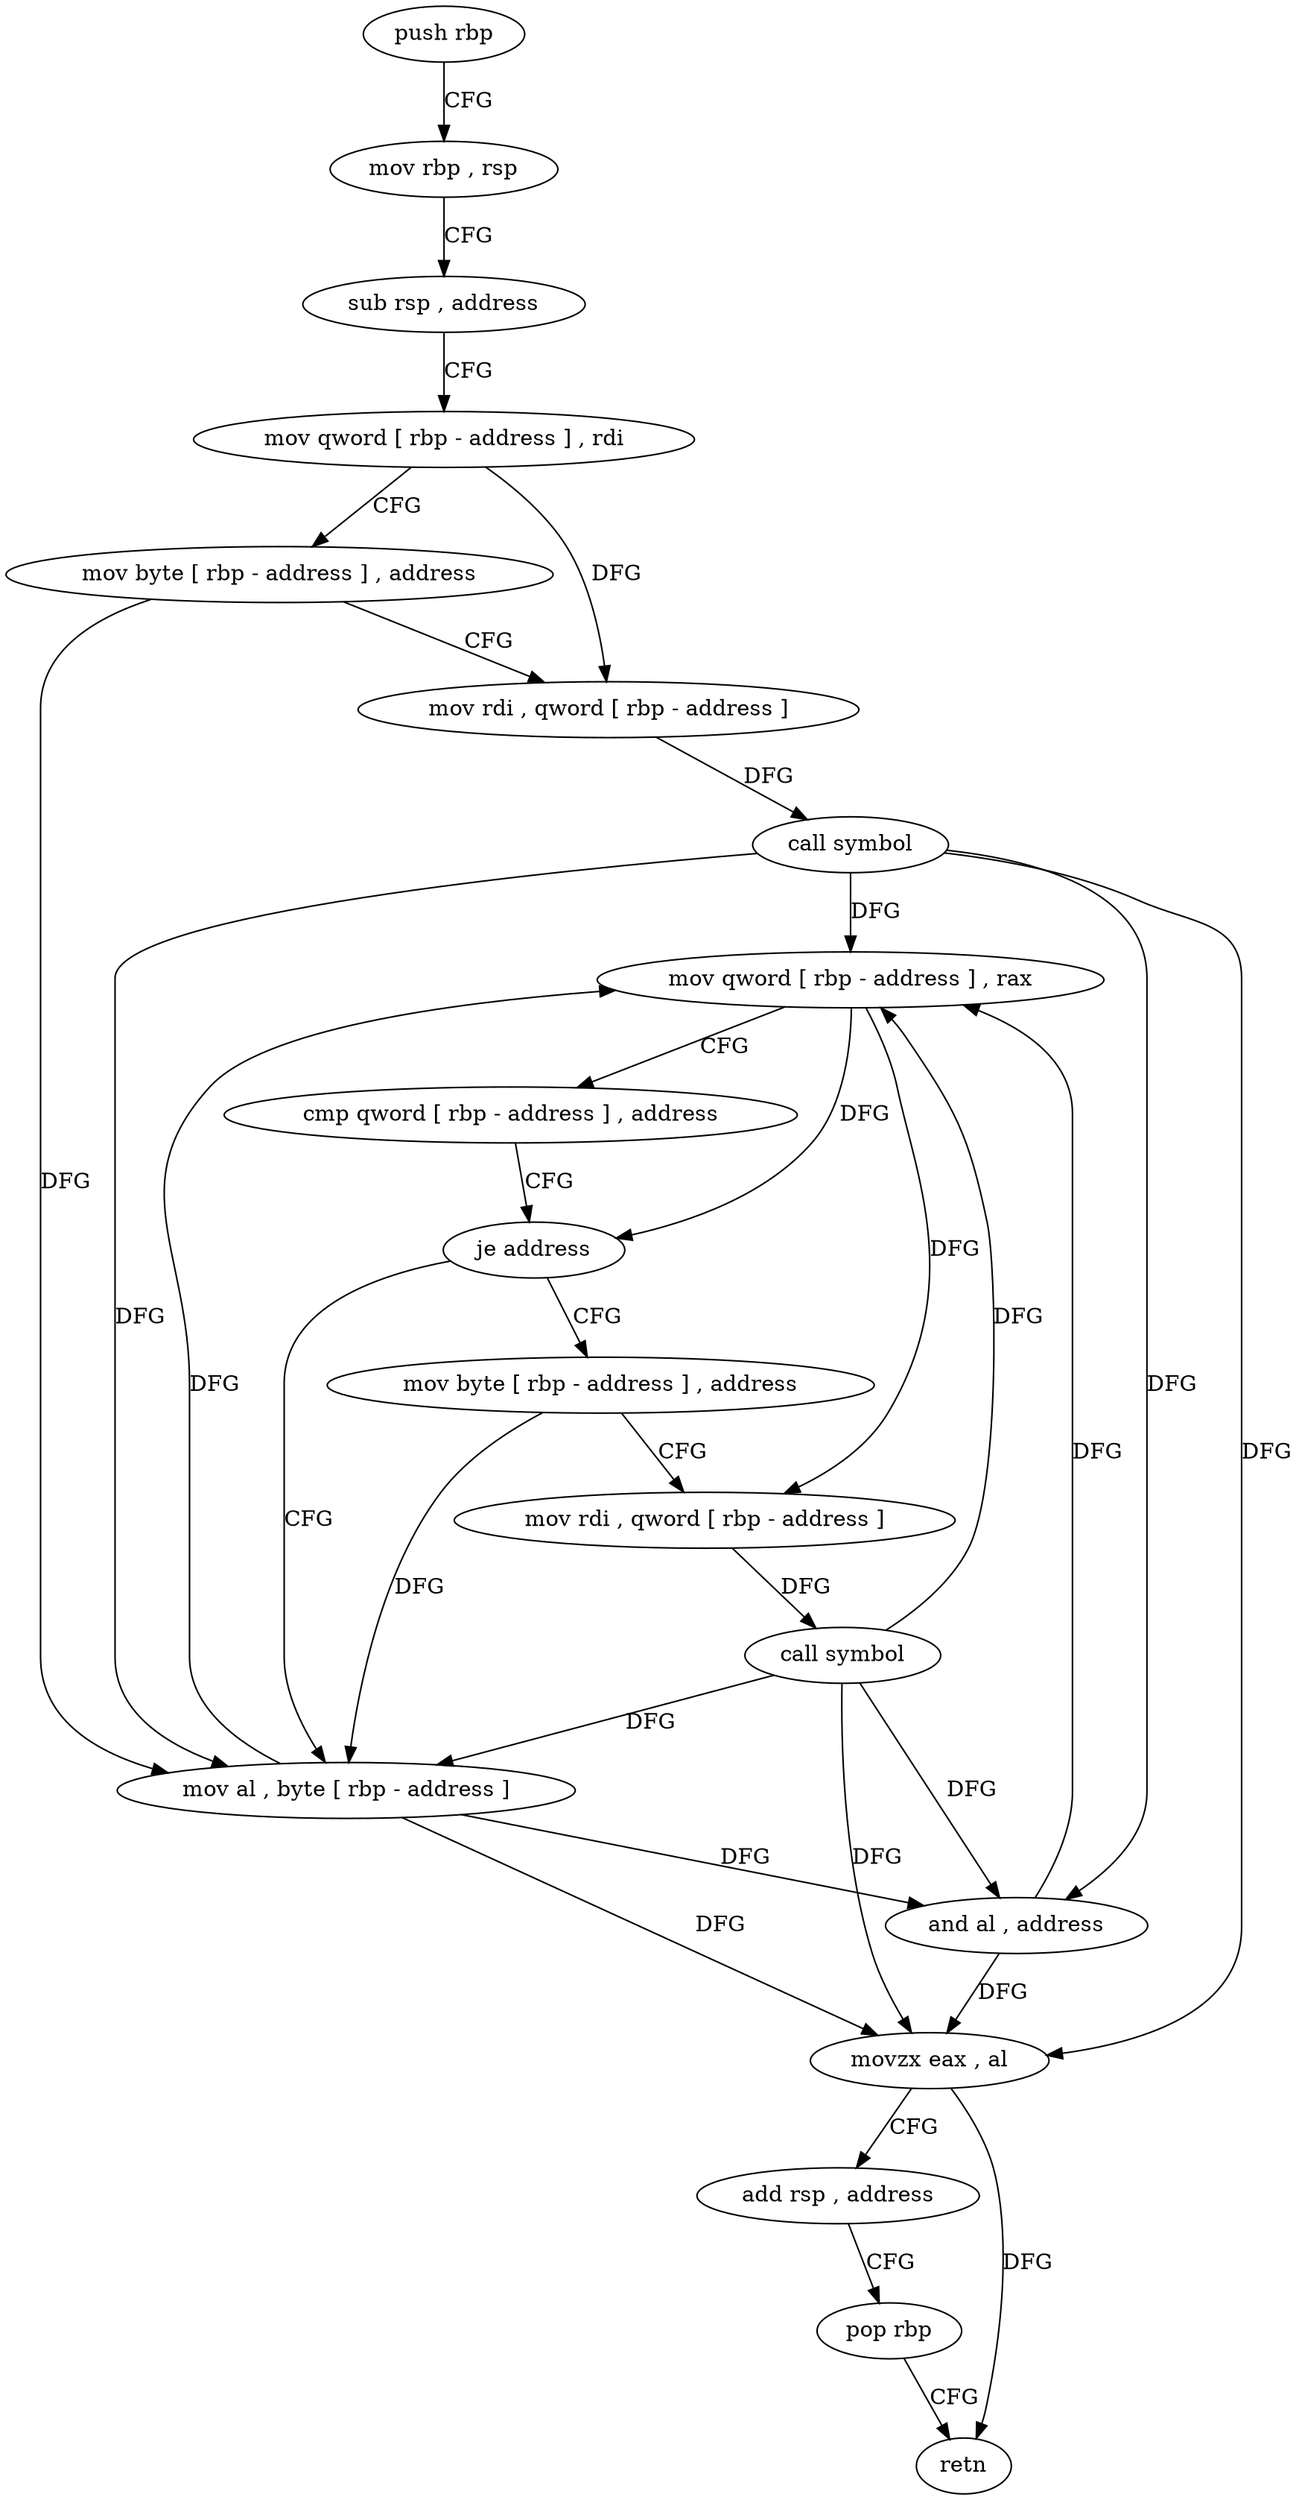 digraph "func" {
"180080" [label = "push rbp" ]
"180081" [label = "mov rbp , rsp" ]
"180084" [label = "sub rsp , address" ]
"180088" [label = "mov qword [ rbp - address ] , rdi" ]
"180092" [label = "mov byte [ rbp - address ] , address" ]
"180096" [label = "mov rdi , qword [ rbp - address ]" ]
"180100" [label = "call symbol" ]
"180105" [label = "mov qword [ rbp - address ] , rax" ]
"180109" [label = "cmp qword [ rbp - address ] , address" ]
"180114" [label = "je address" ]
"180133" [label = "mov al , byte [ rbp - address ]" ]
"180120" [label = "mov byte [ rbp - address ] , address" ]
"180136" [label = "and al , address" ]
"180138" [label = "movzx eax , al" ]
"180141" [label = "add rsp , address" ]
"180145" [label = "pop rbp" ]
"180146" [label = "retn" ]
"180124" [label = "mov rdi , qword [ rbp - address ]" ]
"180128" [label = "call symbol" ]
"180080" -> "180081" [ label = "CFG" ]
"180081" -> "180084" [ label = "CFG" ]
"180084" -> "180088" [ label = "CFG" ]
"180088" -> "180092" [ label = "CFG" ]
"180088" -> "180096" [ label = "DFG" ]
"180092" -> "180096" [ label = "CFG" ]
"180092" -> "180133" [ label = "DFG" ]
"180096" -> "180100" [ label = "DFG" ]
"180100" -> "180105" [ label = "DFG" ]
"180100" -> "180133" [ label = "DFG" ]
"180100" -> "180136" [ label = "DFG" ]
"180100" -> "180138" [ label = "DFG" ]
"180105" -> "180109" [ label = "CFG" ]
"180105" -> "180114" [ label = "DFG" ]
"180105" -> "180124" [ label = "DFG" ]
"180109" -> "180114" [ label = "CFG" ]
"180114" -> "180133" [ label = "CFG" ]
"180114" -> "180120" [ label = "CFG" ]
"180133" -> "180136" [ label = "DFG" ]
"180133" -> "180105" [ label = "DFG" ]
"180133" -> "180138" [ label = "DFG" ]
"180120" -> "180124" [ label = "CFG" ]
"180120" -> "180133" [ label = "DFG" ]
"180136" -> "180138" [ label = "DFG" ]
"180136" -> "180105" [ label = "DFG" ]
"180138" -> "180141" [ label = "CFG" ]
"180138" -> "180146" [ label = "DFG" ]
"180141" -> "180145" [ label = "CFG" ]
"180145" -> "180146" [ label = "CFG" ]
"180124" -> "180128" [ label = "DFG" ]
"180128" -> "180133" [ label = "DFG" ]
"180128" -> "180105" [ label = "DFG" ]
"180128" -> "180136" [ label = "DFG" ]
"180128" -> "180138" [ label = "DFG" ]
}
